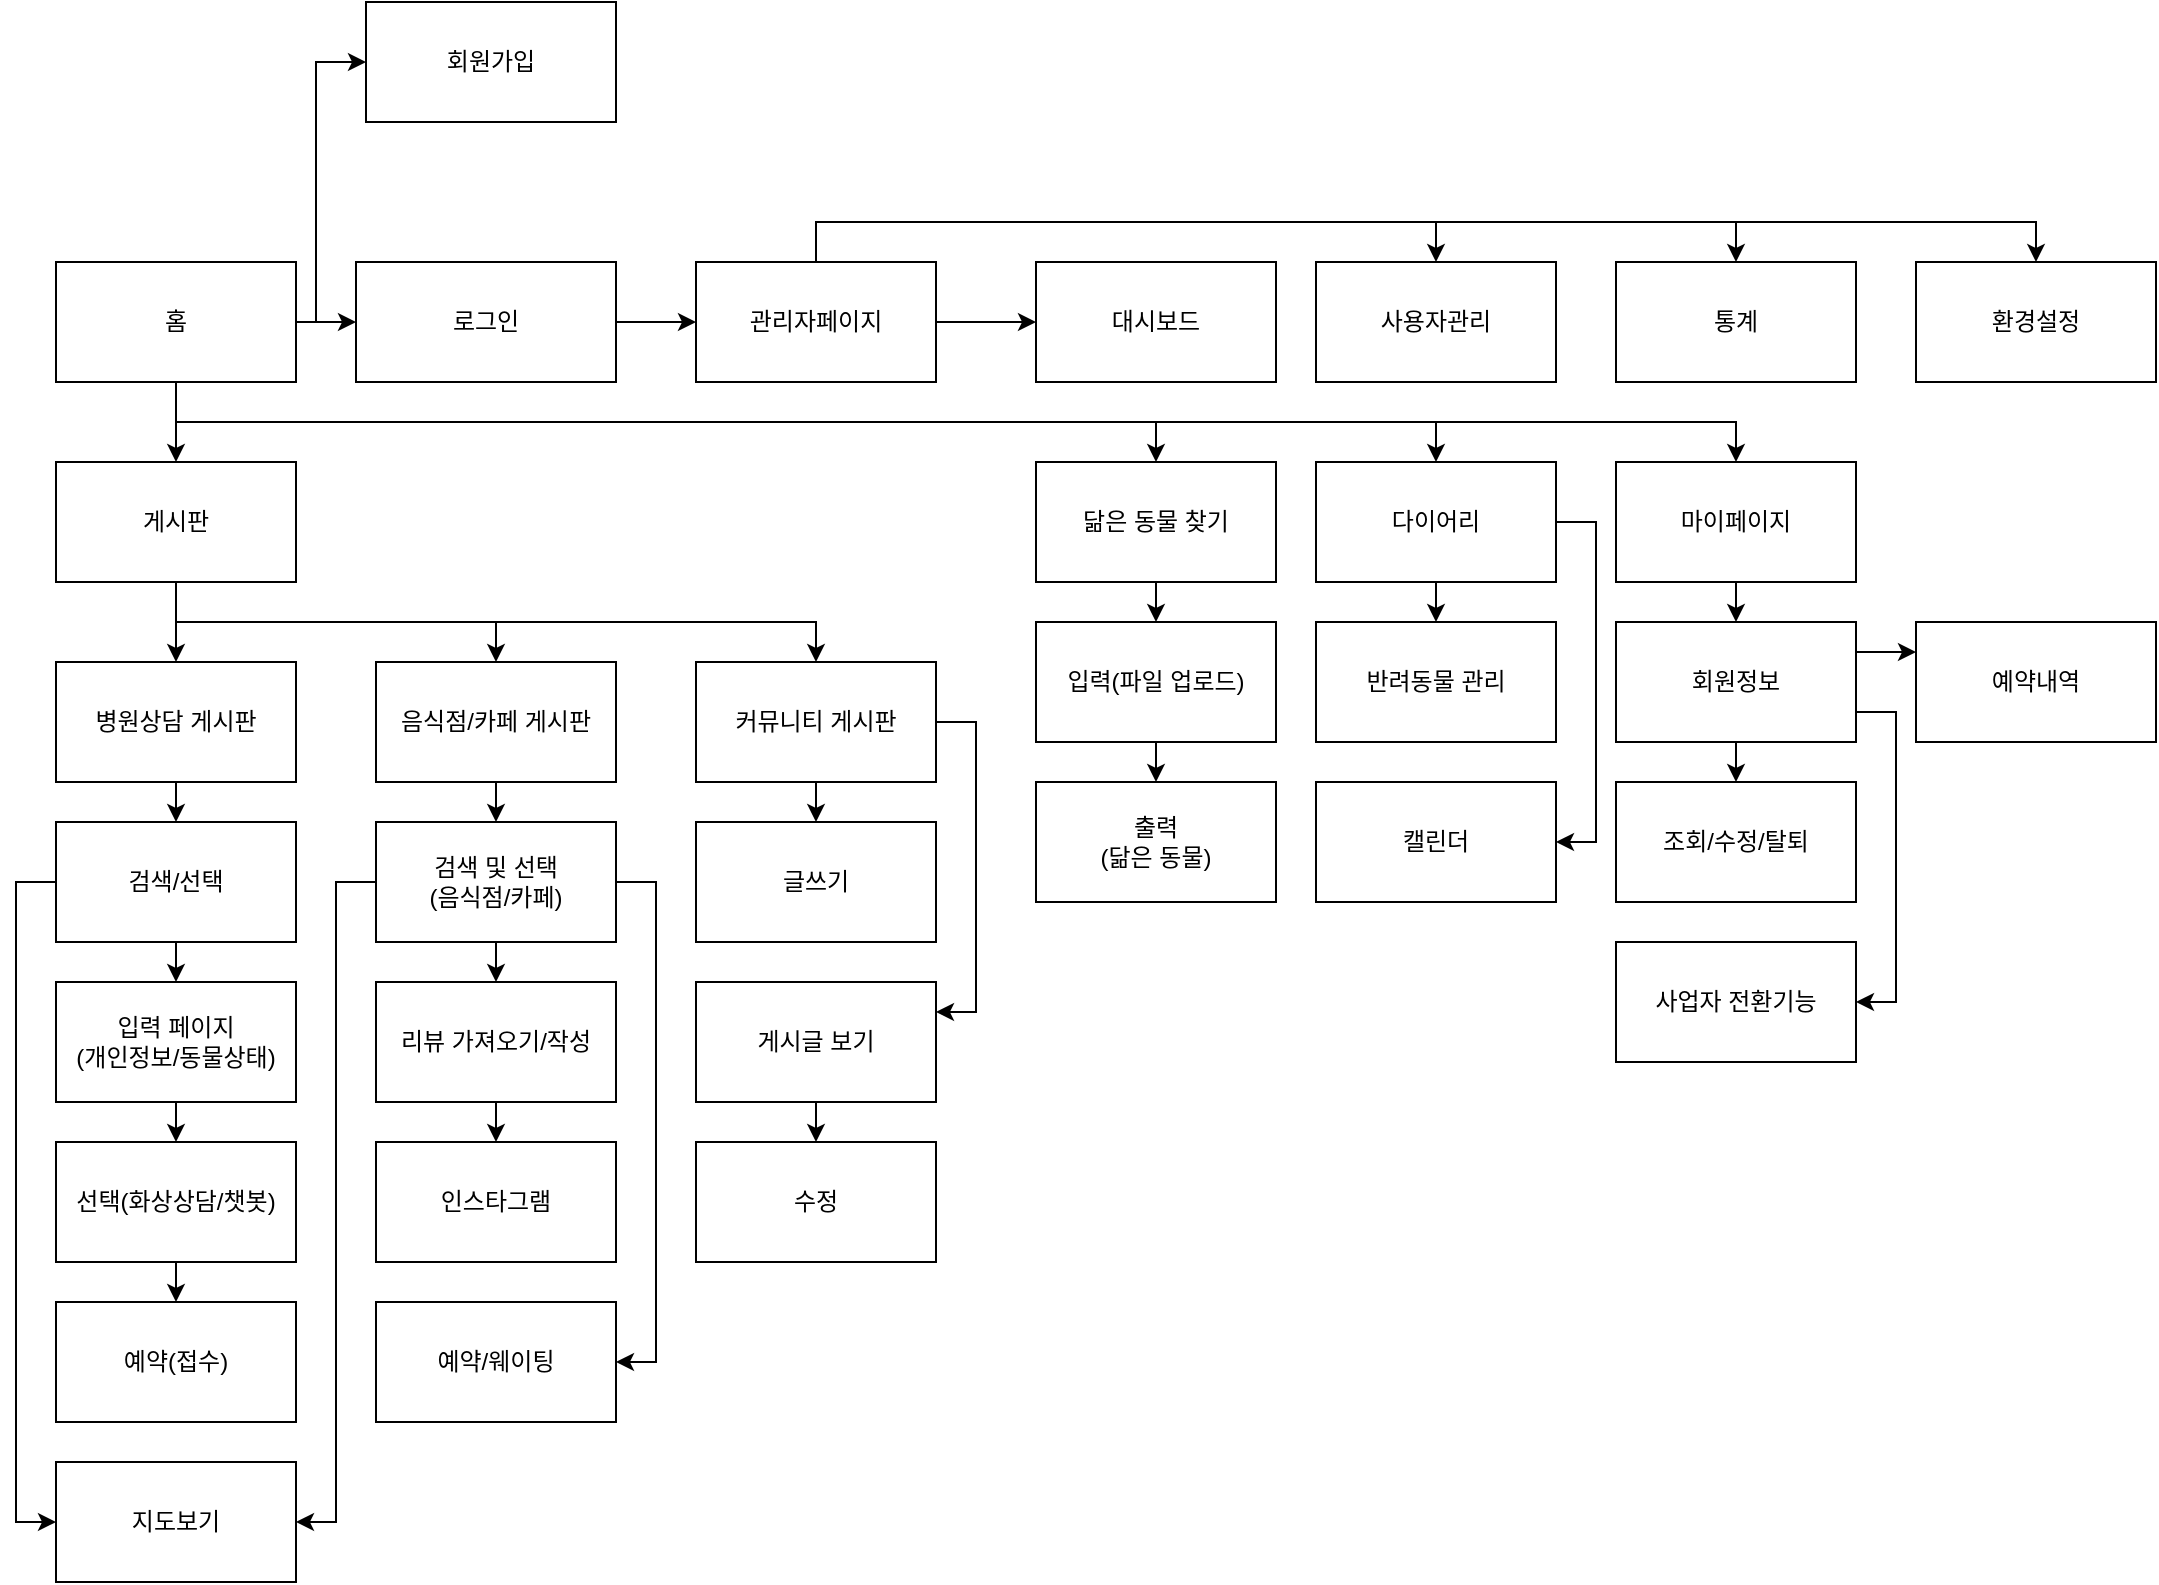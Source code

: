 <mxfile version="14.6.0" type="github" pages="4">
  <diagram id="kgpKYQtTHZ0yAKxKKP6v" name="Page-1">
    <mxGraphModel dx="430" dy="535" grid="1" gridSize="10" guides="1" tooltips="1" connect="1" arrows="1" fold="1" page="1" pageScale="1" pageWidth="2339" pageHeight="3300" math="0" shadow="0">
      <root>
        <mxCell id="0" />
        <mxCell id="1" parent="0" />
        <mxCell id="GSLBzmSpwLws9h_8FePQ-19" style="edgeStyle=orthogonalEdgeStyle;rounded=0;orthogonalLoop=1;jettySize=auto;html=1;exitX=0.5;exitY=1;exitDx=0;exitDy=0;" parent="1" source="raWUjm0LwEFKpukJs3A3-2" target="WUAXPZHOC5QMEnY2nZMM-19" edge="1">
          <mxGeometry relative="1" as="geometry" />
        </mxCell>
        <mxCell id="GSLBzmSpwLws9h_8FePQ-20" style="edgeStyle=orthogonalEdgeStyle;rounded=0;orthogonalLoop=1;jettySize=auto;html=1;exitX=0.5;exitY=1;exitDx=0;exitDy=0;" parent="1" source="raWUjm0LwEFKpukJs3A3-2" target="WUAXPZHOC5QMEnY2nZMM-22" edge="1">
          <mxGeometry relative="1" as="geometry" />
        </mxCell>
        <mxCell id="GSLBzmSpwLws9h_8FePQ-21" style="edgeStyle=orthogonalEdgeStyle;rounded=0;orthogonalLoop=1;jettySize=auto;html=1;exitX=1;exitY=0.5;exitDx=0;exitDy=0;" parent="1" source="raWUjm0LwEFKpukJs3A3-2" target="WUAXPZHOC5QMEnY2nZMM-6" edge="1">
          <mxGeometry relative="1" as="geometry" />
        </mxCell>
        <mxCell id="GSLBzmSpwLws9h_8FePQ-22" style="edgeStyle=orthogonalEdgeStyle;rounded=0;orthogonalLoop=1;jettySize=auto;html=1;exitX=1;exitY=0.5;exitDx=0;exitDy=0;entryX=0;entryY=0.5;entryDx=0;entryDy=0;" parent="1" source="raWUjm0LwEFKpukJs3A3-2" target="WUAXPZHOC5QMEnY2nZMM-5" edge="1">
          <mxGeometry relative="1" as="geometry">
            <Array as="points">
              <mxPoint x="1250" y="590" />
              <mxPoint x="1250" y="460" />
            </Array>
          </mxGeometry>
        </mxCell>
        <mxCell id="GSLBzmSpwLws9h_8FePQ-68" style="edgeStyle=orthogonalEdgeStyle;rounded=0;orthogonalLoop=1;jettySize=auto;html=1;exitX=0.5;exitY=1;exitDx=0;exitDy=0;entryX=0.5;entryY=0;entryDx=0;entryDy=0;" parent="1" source="raWUjm0LwEFKpukJs3A3-2" target="raWUjm0LwEFKpukJs3A3-7" edge="1">
          <mxGeometry relative="1" as="geometry" />
        </mxCell>
        <mxCell id="GSLBzmSpwLws9h_8FePQ-69" style="edgeStyle=orthogonalEdgeStyle;rounded=0;orthogonalLoop=1;jettySize=auto;html=1;exitX=0.5;exitY=1;exitDx=0;exitDy=0;" parent="1" source="raWUjm0LwEFKpukJs3A3-2" target="WUAXPZHOC5QMEnY2nZMM-34" edge="1">
          <mxGeometry relative="1" as="geometry" />
        </mxCell>
        <mxCell id="raWUjm0LwEFKpukJs3A3-2" value="홈" style="rounded=0;whiteSpace=wrap;html=1;" parent="1" vertex="1">
          <mxGeometry x="1120" y="560" width="120" height="60" as="geometry" />
        </mxCell>
        <mxCell id="WUAXPZHOC5QMEnY2nZMM-42" style="edgeStyle=orthogonalEdgeStyle;rounded=0;orthogonalLoop=1;jettySize=auto;html=1;exitX=0.5;exitY=1;exitDx=0;exitDy=0;" parent="1" source="raWUjm0LwEFKpukJs3A3-7" target="WUAXPZHOC5QMEnY2nZMM-25" edge="1">
          <mxGeometry relative="1" as="geometry" />
        </mxCell>
        <mxCell id="WUAXPZHOC5QMEnY2nZMM-46" style="edgeStyle=orthogonalEdgeStyle;rounded=0;orthogonalLoop=1;jettySize=auto;html=1;exitX=0.5;exitY=1;exitDx=0;exitDy=0;" parent="1" source="raWUjm0LwEFKpukJs3A3-7" target="WUAXPZHOC5QMEnY2nZMM-30" edge="1">
          <mxGeometry relative="1" as="geometry" />
        </mxCell>
        <mxCell id="GSLBzmSpwLws9h_8FePQ-39" style="edgeStyle=orthogonalEdgeStyle;rounded=0;orthogonalLoop=1;jettySize=auto;html=1;exitX=0.5;exitY=1;exitDx=0;exitDy=0;" parent="1" source="raWUjm0LwEFKpukJs3A3-7" target="WUAXPZHOC5QMEnY2nZMM-39" edge="1">
          <mxGeometry relative="1" as="geometry" />
        </mxCell>
        <mxCell id="raWUjm0LwEFKpukJs3A3-7" value="게시판" style="rounded=0;whiteSpace=wrap;html=1;" parent="1" vertex="1">
          <mxGeometry x="1120" y="660" width="120" height="60" as="geometry" />
        </mxCell>
        <mxCell id="WUAXPZHOC5QMEnY2nZMM-5" value="회원가입" style="rounded=0;whiteSpace=wrap;html=1;" parent="1" vertex="1">
          <mxGeometry x="1275" y="430" width="125" height="60" as="geometry" />
        </mxCell>
        <mxCell id="GSLBzmSpwLws9h_8FePQ-61" style="edgeStyle=orthogonalEdgeStyle;rounded=0;orthogonalLoop=1;jettySize=auto;html=1;exitX=1;exitY=0.5;exitDx=0;exitDy=0;entryX=0;entryY=0.5;entryDx=0;entryDy=0;" parent="1" source="WUAXPZHOC5QMEnY2nZMM-6" target="GSLBzmSpwLws9h_8FePQ-42" edge="1">
          <mxGeometry relative="1" as="geometry" />
        </mxCell>
        <mxCell id="WUAXPZHOC5QMEnY2nZMM-6" value="로그인" style="rounded=0;whiteSpace=wrap;html=1;" parent="1" vertex="1">
          <mxGeometry x="1270" y="560" width="130" height="60" as="geometry" />
        </mxCell>
        <mxCell id="WUAXPZHOC5QMEnY2nZMM-9" style="edgeStyle=orthogonalEdgeStyle;rounded=0;orthogonalLoop=1;jettySize=auto;html=1;exitX=0.5;exitY=1;exitDx=0;exitDy=0;" parent="1" source="WUAXPZHOC5QMEnY2nZMM-6" target="WUAXPZHOC5QMEnY2nZMM-6" edge="1">
          <mxGeometry relative="1" as="geometry" />
        </mxCell>
        <mxCell id="GSLBzmSpwLws9h_8FePQ-32" style="edgeStyle=orthogonalEdgeStyle;rounded=0;orthogonalLoop=1;jettySize=auto;html=1;exitX=0.5;exitY=1;exitDx=0;exitDy=0;entryX=0.5;entryY=0;entryDx=0;entryDy=0;" parent="1" source="WUAXPZHOC5QMEnY2nZMM-19" target="GSLBzmSpwLws9h_8FePQ-25" edge="1">
          <mxGeometry relative="1" as="geometry" />
        </mxCell>
        <mxCell id="GSLBzmSpwLws9h_8FePQ-56" style="edgeStyle=orthogonalEdgeStyle;rounded=0;orthogonalLoop=1;jettySize=auto;html=1;exitX=1;exitY=0.5;exitDx=0;exitDy=0;entryX=1;entryY=0.5;entryDx=0;entryDy=0;" parent="1" source="WUAXPZHOC5QMEnY2nZMM-19" target="GSLBzmSpwLws9h_8FePQ-53" edge="1">
          <mxGeometry relative="1" as="geometry" />
        </mxCell>
        <mxCell id="WUAXPZHOC5QMEnY2nZMM-19" value="다이어리" style="rounded=0;whiteSpace=wrap;html=1;" parent="1" vertex="1">
          <mxGeometry x="1750" y="660" width="120" height="60" as="geometry" />
        </mxCell>
        <mxCell id="GSLBzmSpwLws9h_8FePQ-35" style="edgeStyle=orthogonalEdgeStyle;rounded=0;orthogonalLoop=1;jettySize=auto;html=1;exitX=0.5;exitY=1;exitDx=0;exitDy=0;entryX=0.5;entryY=0;entryDx=0;entryDy=0;" parent="1" source="WUAXPZHOC5QMEnY2nZMM-22" target="GSLBzmSpwLws9h_8FePQ-26" edge="1">
          <mxGeometry relative="1" as="geometry" />
        </mxCell>
        <mxCell id="WUAXPZHOC5QMEnY2nZMM-22" value="마이페이지" style="rounded=0;whiteSpace=wrap;html=1;" parent="1" vertex="1">
          <mxGeometry x="1900" y="660" width="120" height="60" as="geometry" />
        </mxCell>
        <mxCell id="WUAXPZHOC5QMEnY2nZMM-45" style="edgeStyle=orthogonalEdgeStyle;rounded=0;orthogonalLoop=1;jettySize=auto;html=1;exitX=0.5;exitY=1;exitDx=0;exitDy=0;entryX=0.5;entryY=0;entryDx=0;entryDy=0;" parent="1" source="WUAXPZHOC5QMEnY2nZMM-23" target="WUAXPZHOC5QMEnY2nZMM-26" edge="1">
          <mxGeometry relative="1" as="geometry" />
        </mxCell>
        <mxCell id="WUAXPZHOC5QMEnY2nZMM-23" value="선택(화상상담/챗봇)" style="rounded=0;whiteSpace=wrap;html=1;" parent="1" vertex="1">
          <mxGeometry x="1120" y="1000" width="120" height="60" as="geometry" />
        </mxCell>
        <mxCell id="WUAXPZHOC5QMEnY2nZMM-44" style="edgeStyle=orthogonalEdgeStyle;rounded=0;orthogonalLoop=1;jettySize=auto;html=1;exitX=0.5;exitY=1;exitDx=0;exitDy=0;entryX=0.5;entryY=0;entryDx=0;entryDy=0;" parent="1" source="WUAXPZHOC5QMEnY2nZMM-24" target="WUAXPZHOC5QMEnY2nZMM-23" edge="1">
          <mxGeometry relative="1" as="geometry" />
        </mxCell>
        <mxCell id="WUAXPZHOC5QMEnY2nZMM-24" value="입력 페이지&lt;br&gt;(개인정보/동물상태)" style="rounded=0;whiteSpace=wrap;html=1;" parent="1" vertex="1">
          <mxGeometry x="1120" y="920" width="120" height="60" as="geometry" />
        </mxCell>
        <mxCell id="GSLBzmSpwLws9h_8FePQ-60" style="edgeStyle=orthogonalEdgeStyle;rounded=0;orthogonalLoop=1;jettySize=auto;html=1;exitX=0.5;exitY=1;exitDx=0;exitDy=0;entryX=0.5;entryY=0;entryDx=0;entryDy=0;" parent="1" source="WUAXPZHOC5QMEnY2nZMM-25" target="GSLBzmSpwLws9h_8FePQ-58" edge="1">
          <mxGeometry relative="1" as="geometry" />
        </mxCell>
        <mxCell id="WUAXPZHOC5QMEnY2nZMM-25" value="병원상담 게시판" style="rounded=0;whiteSpace=wrap;html=1;" parent="1" vertex="1">
          <mxGeometry x="1120" y="760" width="120" height="60" as="geometry" />
        </mxCell>
        <mxCell id="WUAXPZHOC5QMEnY2nZMM-26" value="예약(접수)" style="rounded=0;whiteSpace=wrap;html=1;" parent="1" vertex="1">
          <mxGeometry x="1120" y="1080" width="120" height="60" as="geometry" />
        </mxCell>
        <mxCell id="WUAXPZHOC5QMEnY2nZMM-27" value="인스타그램" style="rounded=0;whiteSpace=wrap;html=1;" parent="1" vertex="1">
          <mxGeometry x="1280" y="1000" width="120" height="60" as="geometry" />
        </mxCell>
        <mxCell id="GSLBzmSpwLws9h_8FePQ-3" style="edgeStyle=orthogonalEdgeStyle;rounded=0;orthogonalLoop=1;jettySize=auto;html=1;exitX=0.5;exitY=1;exitDx=0;exitDy=0;entryX=0.5;entryY=0;entryDx=0;entryDy=0;" parent="1" source="WUAXPZHOC5QMEnY2nZMM-28" target="WUAXPZHOC5QMEnY2nZMM-27" edge="1">
          <mxGeometry relative="1" as="geometry">
            <mxPoint x="1260" y="990" as="targetPoint" />
          </mxGeometry>
        </mxCell>
        <mxCell id="WUAXPZHOC5QMEnY2nZMM-28" value="리뷰 가져오기/작성" style="rounded=0;whiteSpace=wrap;html=1;" parent="1" vertex="1">
          <mxGeometry x="1280" y="920" width="120" height="60" as="geometry" />
        </mxCell>
        <mxCell id="GSLBzmSpwLws9h_8FePQ-2" style="edgeStyle=orthogonalEdgeStyle;rounded=0;orthogonalLoop=1;jettySize=auto;html=1;exitX=0.5;exitY=1;exitDx=0;exitDy=0;entryX=0.5;entryY=0;entryDx=0;entryDy=0;" parent="1" source="WUAXPZHOC5QMEnY2nZMM-29" target="WUAXPZHOC5QMEnY2nZMM-28" edge="1">
          <mxGeometry relative="1" as="geometry" />
        </mxCell>
        <mxCell id="GSLBzmSpwLws9h_8FePQ-10" style="edgeStyle=orthogonalEdgeStyle;rounded=0;orthogonalLoop=1;jettySize=auto;html=1;exitX=1;exitY=0.5;exitDx=0;exitDy=0;entryX=1;entryY=0.5;entryDx=0;entryDy=0;" parent="1" source="WUAXPZHOC5QMEnY2nZMM-29" target="WUAXPZHOC5QMEnY2nZMM-35" edge="1">
          <mxGeometry relative="1" as="geometry" />
        </mxCell>
        <mxCell id="GSLBzmSpwLws9h_8FePQ-65" style="edgeStyle=orthogonalEdgeStyle;rounded=0;orthogonalLoop=1;jettySize=auto;html=1;exitX=0;exitY=0.5;exitDx=0;exitDy=0;entryX=1;entryY=0.5;entryDx=0;entryDy=0;" parent="1" source="WUAXPZHOC5QMEnY2nZMM-29" target="GSLBzmSpwLws9h_8FePQ-62" edge="1">
          <mxGeometry relative="1" as="geometry" />
        </mxCell>
        <mxCell id="WUAXPZHOC5QMEnY2nZMM-29" value="검색 및 선택&lt;br&gt;(음식점/카페)" style="rounded=0;whiteSpace=wrap;html=1;" parent="1" vertex="1">
          <mxGeometry x="1280" y="840" width="120" height="60" as="geometry" />
        </mxCell>
        <mxCell id="GSLBzmSpwLws9h_8FePQ-1" style="edgeStyle=orthogonalEdgeStyle;rounded=0;orthogonalLoop=1;jettySize=auto;html=1;exitX=0.5;exitY=1;exitDx=0;exitDy=0;entryX=0.5;entryY=0;entryDx=0;entryDy=0;" parent="1" source="WUAXPZHOC5QMEnY2nZMM-30" target="WUAXPZHOC5QMEnY2nZMM-29" edge="1">
          <mxGeometry relative="1" as="geometry" />
        </mxCell>
        <mxCell id="WUAXPZHOC5QMEnY2nZMM-30" value="음식점/카페 게시판" style="rounded=0;whiteSpace=wrap;html=1;" parent="1" vertex="1">
          <mxGeometry x="1280" y="760" width="120" height="60" as="geometry" />
        </mxCell>
        <mxCell id="WUAXPZHOC5QMEnY2nZMM-32" value="출력&lt;br&gt;(닮은 동물)" style="rounded=0;whiteSpace=wrap;html=1;" parent="1" vertex="1">
          <mxGeometry x="1610" y="820" width="120" height="60" as="geometry" />
        </mxCell>
        <mxCell id="GSLBzmSpwLws9h_8FePQ-6" style="edgeStyle=orthogonalEdgeStyle;rounded=0;orthogonalLoop=1;jettySize=auto;html=1;exitX=0.5;exitY=1;exitDx=0;exitDy=0;entryX=0.5;entryY=0;entryDx=0;entryDy=0;" parent="1" source="WUAXPZHOC5QMEnY2nZMM-33" target="WUAXPZHOC5QMEnY2nZMM-32" edge="1">
          <mxGeometry relative="1" as="geometry" />
        </mxCell>
        <mxCell id="WUAXPZHOC5QMEnY2nZMM-33" value="입력(파일 업로드)" style="rounded=0;whiteSpace=wrap;html=1;" parent="1" vertex="1">
          <mxGeometry x="1610" y="740" width="120" height="60" as="geometry" />
        </mxCell>
        <mxCell id="GSLBzmSpwLws9h_8FePQ-5" style="edgeStyle=orthogonalEdgeStyle;rounded=0;orthogonalLoop=1;jettySize=auto;html=1;exitX=0.5;exitY=1;exitDx=0;exitDy=0;entryX=0.5;entryY=0;entryDx=0;entryDy=0;" parent="1" source="WUAXPZHOC5QMEnY2nZMM-34" target="WUAXPZHOC5QMEnY2nZMM-33" edge="1">
          <mxGeometry relative="1" as="geometry" />
        </mxCell>
        <mxCell id="WUAXPZHOC5QMEnY2nZMM-34" value="닮은 동물 찾기" style="rounded=0;whiteSpace=wrap;html=1;" parent="1" vertex="1">
          <mxGeometry x="1610" y="660" width="120" height="60" as="geometry" />
        </mxCell>
        <mxCell id="WUAXPZHOC5QMEnY2nZMM-35" value="예약/웨이팅" style="rounded=0;whiteSpace=wrap;html=1;" parent="1" vertex="1">
          <mxGeometry x="1280" y="1080" width="120" height="60" as="geometry" />
        </mxCell>
        <mxCell id="GSLBzmSpwLws9h_8FePQ-13" style="edgeStyle=orthogonalEdgeStyle;rounded=0;orthogonalLoop=1;jettySize=auto;html=1;exitX=0.5;exitY=1;exitDx=0;exitDy=0;entryX=0.5;entryY=0;entryDx=0;entryDy=0;" parent="1" source="WUAXPZHOC5QMEnY2nZMM-39" target="GSLBzmSpwLws9h_8FePQ-7" edge="1">
          <mxGeometry relative="1" as="geometry" />
        </mxCell>
        <mxCell id="GSLBzmSpwLws9h_8FePQ-18" style="edgeStyle=orthogonalEdgeStyle;rounded=0;orthogonalLoop=1;jettySize=auto;html=1;exitX=1;exitY=0.5;exitDx=0;exitDy=0;entryX=1;entryY=0.25;entryDx=0;entryDy=0;" parent="1" source="WUAXPZHOC5QMEnY2nZMM-39" target="GSLBzmSpwLws9h_8FePQ-8" edge="1">
          <mxGeometry relative="1" as="geometry" />
        </mxCell>
        <mxCell id="WUAXPZHOC5QMEnY2nZMM-39" value="커뮤니티 게시판" style="rounded=0;whiteSpace=wrap;html=1;" parent="1" vertex="1">
          <mxGeometry x="1440" y="760" width="120" height="60" as="geometry" />
        </mxCell>
        <mxCell id="GSLBzmSpwLws9h_8FePQ-7" value="글쓰기" style="rounded=0;whiteSpace=wrap;html=1;" parent="1" vertex="1">
          <mxGeometry x="1440" y="840" width="120" height="60" as="geometry" />
        </mxCell>
        <mxCell id="GSLBzmSpwLws9h_8FePQ-15" style="edgeStyle=orthogonalEdgeStyle;rounded=0;orthogonalLoop=1;jettySize=auto;html=1;exitX=0.5;exitY=1;exitDx=0;exitDy=0;entryX=0.5;entryY=0;entryDx=0;entryDy=0;" parent="1" source="GSLBzmSpwLws9h_8FePQ-8" target="GSLBzmSpwLws9h_8FePQ-9" edge="1">
          <mxGeometry relative="1" as="geometry" />
        </mxCell>
        <mxCell id="GSLBzmSpwLws9h_8FePQ-8" value="게시글 보기" style="whiteSpace=wrap;html=1;" parent="1" vertex="1">
          <mxGeometry x="1440" y="920" width="120" height="60" as="geometry" />
        </mxCell>
        <mxCell id="GSLBzmSpwLws9h_8FePQ-9" value="수정" style="whiteSpace=wrap;html=1;" parent="1" vertex="1">
          <mxGeometry x="1440" y="1000" width="120" height="60" as="geometry" />
        </mxCell>
        <mxCell id="GSLBzmSpwLws9h_8FePQ-25" value="반려동물 관리" style="whiteSpace=wrap;html=1;" parent="1" vertex="1">
          <mxGeometry x="1750" y="740" width="120" height="60" as="geometry" />
        </mxCell>
        <mxCell id="GSLBzmSpwLws9h_8FePQ-36" style="edgeStyle=orthogonalEdgeStyle;rounded=0;orthogonalLoop=1;jettySize=auto;html=1;exitX=0.5;exitY=1;exitDx=0;exitDy=0;entryX=0.5;entryY=0;entryDx=0;entryDy=0;" parent="1" source="GSLBzmSpwLws9h_8FePQ-26" target="GSLBzmSpwLws9h_8FePQ-28" edge="1">
          <mxGeometry relative="1" as="geometry" />
        </mxCell>
        <mxCell id="6VU3m5BNLk8EYbTmStCK-4" style="edgeStyle=orthogonalEdgeStyle;rounded=0;orthogonalLoop=1;jettySize=auto;html=1;exitX=1;exitY=0.25;exitDx=0;exitDy=0;entryX=0;entryY=0.25;entryDx=0;entryDy=0;" edge="1" parent="1" source="GSLBzmSpwLws9h_8FePQ-26" target="6VU3m5BNLk8EYbTmStCK-1">
          <mxGeometry relative="1" as="geometry" />
        </mxCell>
        <mxCell id="6VU3m5BNLk8EYbTmStCK-7" style="edgeStyle=orthogonalEdgeStyle;rounded=0;orthogonalLoop=1;jettySize=auto;html=1;exitX=1;exitY=0.75;exitDx=0;exitDy=0;entryX=1;entryY=0.5;entryDx=0;entryDy=0;" edge="1" parent="1" source="GSLBzmSpwLws9h_8FePQ-26" target="6VU3m5BNLk8EYbTmStCK-5">
          <mxGeometry relative="1" as="geometry" />
        </mxCell>
        <mxCell id="GSLBzmSpwLws9h_8FePQ-26" value="회원정보" style="whiteSpace=wrap;html=1;" parent="1" vertex="1">
          <mxGeometry x="1900" y="740" width="120" height="60" as="geometry" />
        </mxCell>
        <mxCell id="GSLBzmSpwLws9h_8FePQ-28" value="조회/수정/탈퇴" style="whiteSpace=wrap;html=1;" parent="1" vertex="1">
          <mxGeometry x="1900" y="820" width="120" height="60" as="geometry" />
        </mxCell>
        <mxCell id="GSLBzmSpwLws9h_8FePQ-49" style="edgeStyle=orthogonalEdgeStyle;rounded=0;orthogonalLoop=1;jettySize=auto;html=1;exitX=1;exitY=0.5;exitDx=0;exitDy=0;entryX=0;entryY=0.5;entryDx=0;entryDy=0;" parent="1" source="GSLBzmSpwLws9h_8FePQ-42" target="GSLBzmSpwLws9h_8FePQ-45" edge="1">
          <mxGeometry relative="1" as="geometry" />
        </mxCell>
        <mxCell id="GSLBzmSpwLws9h_8FePQ-50" style="edgeStyle=orthogonalEdgeStyle;rounded=0;orthogonalLoop=1;jettySize=auto;html=1;exitX=0.5;exitY=0;exitDx=0;exitDy=0;entryX=0.5;entryY=0;entryDx=0;entryDy=0;" parent="1" source="GSLBzmSpwLws9h_8FePQ-42" target="GSLBzmSpwLws9h_8FePQ-46" edge="1">
          <mxGeometry relative="1" as="geometry" />
        </mxCell>
        <mxCell id="GSLBzmSpwLws9h_8FePQ-51" style="edgeStyle=orthogonalEdgeStyle;rounded=0;orthogonalLoop=1;jettySize=auto;html=1;exitX=0.5;exitY=0;exitDx=0;exitDy=0;entryX=0.5;entryY=0;entryDx=0;entryDy=0;" parent="1" source="GSLBzmSpwLws9h_8FePQ-42" target="GSLBzmSpwLws9h_8FePQ-47" edge="1">
          <mxGeometry relative="1" as="geometry" />
        </mxCell>
        <mxCell id="GSLBzmSpwLws9h_8FePQ-52" style="edgeStyle=orthogonalEdgeStyle;rounded=0;orthogonalLoop=1;jettySize=auto;html=1;exitX=0.5;exitY=0;exitDx=0;exitDy=0;entryX=0.5;entryY=0;entryDx=0;entryDy=0;" parent="1" source="GSLBzmSpwLws9h_8FePQ-42" target="GSLBzmSpwLws9h_8FePQ-48" edge="1">
          <mxGeometry relative="1" as="geometry" />
        </mxCell>
        <mxCell id="GSLBzmSpwLws9h_8FePQ-42" value="관리자페이지" style="whiteSpace=wrap;html=1;" parent="1" vertex="1">
          <mxGeometry x="1440" y="560" width="120" height="60" as="geometry" />
        </mxCell>
        <mxCell id="GSLBzmSpwLws9h_8FePQ-45" value="대시보드" style="whiteSpace=wrap;html=1;" parent="1" vertex="1">
          <mxGeometry x="1610" y="560" width="120" height="60" as="geometry" />
        </mxCell>
        <mxCell id="GSLBzmSpwLws9h_8FePQ-46" value="사용자관리" style="whiteSpace=wrap;html=1;" parent="1" vertex="1">
          <mxGeometry x="1750" y="560" width="120" height="60" as="geometry" />
        </mxCell>
        <mxCell id="GSLBzmSpwLws9h_8FePQ-47" value="통계" style="whiteSpace=wrap;html=1;" parent="1" vertex="1">
          <mxGeometry x="1900" y="560" width="120" height="60" as="geometry" />
        </mxCell>
        <mxCell id="GSLBzmSpwLws9h_8FePQ-48" value="환경설정" style="whiteSpace=wrap;html=1;" parent="1" vertex="1">
          <mxGeometry x="2050" y="560" width="120" height="60" as="geometry" />
        </mxCell>
        <mxCell id="GSLBzmSpwLws9h_8FePQ-53" value="캘린더" style="whiteSpace=wrap;html=1;" parent="1" vertex="1">
          <mxGeometry x="1750" y="820" width="120" height="60" as="geometry" />
        </mxCell>
        <mxCell id="GSLBzmSpwLws9h_8FePQ-59" style="edgeStyle=orthogonalEdgeStyle;rounded=0;orthogonalLoop=1;jettySize=auto;html=1;exitX=0.5;exitY=1;exitDx=0;exitDy=0;entryX=0.5;entryY=0;entryDx=0;entryDy=0;" parent="1" source="GSLBzmSpwLws9h_8FePQ-58" target="WUAXPZHOC5QMEnY2nZMM-24" edge="1">
          <mxGeometry relative="1" as="geometry" />
        </mxCell>
        <mxCell id="GSLBzmSpwLws9h_8FePQ-66" style="edgeStyle=orthogonalEdgeStyle;rounded=0;orthogonalLoop=1;jettySize=auto;html=1;exitX=0;exitY=0.5;exitDx=0;exitDy=0;entryX=0;entryY=0.5;entryDx=0;entryDy=0;" parent="1" source="GSLBzmSpwLws9h_8FePQ-58" target="GSLBzmSpwLws9h_8FePQ-62" edge="1">
          <mxGeometry relative="1" as="geometry" />
        </mxCell>
        <mxCell id="GSLBzmSpwLws9h_8FePQ-58" value="검색/선택" style="whiteSpace=wrap;html=1;" parent="1" vertex="1">
          <mxGeometry x="1120" y="840" width="120" height="60" as="geometry" />
        </mxCell>
        <mxCell id="GSLBzmSpwLws9h_8FePQ-62" value="지도보기" style="whiteSpace=wrap;html=1;" parent="1" vertex="1">
          <mxGeometry x="1120" y="1160" width="120" height="60" as="geometry" />
        </mxCell>
        <mxCell id="6VU3m5BNLk8EYbTmStCK-1" value="예약내역" style="whiteSpace=wrap;html=1;" vertex="1" parent="1">
          <mxGeometry x="2050" y="740" width="120" height="60" as="geometry" />
        </mxCell>
        <mxCell id="6VU3m5BNLk8EYbTmStCK-5" value="사업자 전환기능" style="whiteSpace=wrap;html=1;" vertex="1" parent="1">
          <mxGeometry x="1900" y="900" width="120" height="60" as="geometry" />
        </mxCell>
      </root>
    </mxGraphModel>
  </diagram>
  <diagram id="6yoQo2bE6TiGa_mnWJY3" name="Page-2">
    <mxGraphModel dx="1483" dy="701" grid="1" gridSize="10" guides="1" tooltips="1" connect="1" arrows="1" fold="1" page="1" pageScale="1" pageWidth="827" pageHeight="1169" math="0" shadow="0">
      <root>
        <mxCell id="7L7yaQTqH9W5R-ABc_-u-0" />
        <mxCell id="7L7yaQTqH9W5R-ABc_-u-1" parent="7L7yaQTqH9W5R-ABc_-u-0" />
        <mxCell id="lunS2s9BNTeXXf5dbWQb-1" style="edgeStyle=orthogonalEdgeStyle;rounded=0;orthogonalLoop=1;jettySize=auto;html=1;exitX=0.5;exitY=1;exitDx=0;exitDy=0;entryX=0.5;entryY=0;entryDx=0;entryDy=0;" edge="1" parent="7L7yaQTqH9W5R-ABc_-u-1" source="BEiP08h1KJlj8OSXNZNr-2" target="BEiP08h1KJlj8OSXNZNr-5">
          <mxGeometry relative="1" as="geometry" />
        </mxCell>
        <mxCell id="BEiP08h1KJlj8OSXNZNr-2" value="" style="ellipse;whiteSpace=wrap;html=1;aspect=fixed;fillColor=#000000;" parent="7L7yaQTqH9W5R-ABc_-u-1" vertex="1">
          <mxGeometry x="390" y="60" width="80" height="80" as="geometry" />
        </mxCell>
        <mxCell id="lunS2s9BNTeXXf5dbWQb-9" style="edgeStyle=orthogonalEdgeStyle;rounded=0;orthogonalLoop=1;jettySize=auto;html=1;exitX=0.5;exitY=1;exitDx=0;exitDy=0;entryX=0.5;entryY=0;entryDx=0;entryDy=0;" edge="1" parent="7L7yaQTqH9W5R-ABc_-u-1" source="BEiP08h1KJlj8OSXNZNr-5" target="lunS2s9BNTeXXf5dbWQb-3">
          <mxGeometry relative="1" as="geometry" />
        </mxCell>
        <mxCell id="BEiP08h1KJlj8OSXNZNr-5" value="입력" style="rounded=1;whiteSpace=wrap;html=1;align=center;fillColor=#FFFFFF;" parent="7L7yaQTqH9W5R-ABc_-u-1" vertex="1">
          <mxGeometry x="370" y="200" width="120" height="60" as="geometry" />
        </mxCell>
        <mxCell id="lunS2s9BNTeXXf5dbWQb-2" value="&lt;b&gt;&lt;font style=&quot;font-size: 17px&quot;&gt;글쓰기/수정&lt;/font&gt;&lt;/b&gt;" style="text;html=1;strokeColor=none;fillColor=none;align=center;verticalAlign=middle;whiteSpace=wrap;rounded=0;" vertex="1" parent="7L7yaQTqH9W5R-ABc_-u-1">
          <mxGeometry x="375" y="30" width="110" height="20" as="geometry" />
        </mxCell>
        <mxCell id="lunS2s9BNTeXXf5dbWQb-5" style="edgeStyle=orthogonalEdgeStyle;rounded=0;orthogonalLoop=1;jettySize=auto;html=1;exitX=1;exitY=0.5;exitDx=0;exitDy=0;entryX=1;entryY=0.5;entryDx=0;entryDy=0;" edge="1" parent="7L7yaQTqH9W5R-ABc_-u-1" source="lunS2s9BNTeXXf5dbWQb-3" target="BEiP08h1KJlj8OSXNZNr-5">
          <mxGeometry relative="1" as="geometry">
            <Array as="points">
              <mxPoint x="540" y="330" />
              <mxPoint x="540" y="230" />
            </Array>
          </mxGeometry>
        </mxCell>
        <mxCell id="lunS2s9BNTeXXf5dbWQb-8" style="edgeStyle=orthogonalEdgeStyle;rounded=0;orthogonalLoop=1;jettySize=auto;html=1;exitX=0.5;exitY=1;exitDx=0;exitDy=0;entryX=0.5;entryY=0;entryDx=0;entryDy=0;" edge="1" parent="7L7yaQTqH9W5R-ABc_-u-1" source="lunS2s9BNTeXXf5dbWQb-3" target="lunS2s9BNTeXXf5dbWQb-7">
          <mxGeometry relative="1" as="geometry" />
        </mxCell>
        <mxCell id="lunS2s9BNTeXXf5dbWQb-3" value="유효성 검사" style="rhombus;whiteSpace=wrap;html=1;" vertex="1" parent="7L7yaQTqH9W5R-ABc_-u-1">
          <mxGeometry x="370" y="290" width="120" height="80" as="geometry" />
        </mxCell>
        <mxCell id="lunS2s9BNTeXXf5dbWQb-6" value="No" style="text;html=1;strokeColor=none;fillColor=none;align=center;verticalAlign=middle;whiteSpace=wrap;rounded=0;" vertex="1" parent="7L7yaQTqH9W5R-ABc_-u-1">
          <mxGeometry x="490" y="310" width="40" height="20" as="geometry" />
        </mxCell>
        <mxCell id="5WaV_IL-nmjvkTV5Nc-_-1" style="edgeStyle=orthogonalEdgeStyle;rounded=0;orthogonalLoop=1;jettySize=auto;html=1;exitX=0.5;exitY=1;exitDx=0;exitDy=0;entryX=0.5;entryY=0;entryDx=0;entryDy=0;" edge="1" parent="7L7yaQTqH9W5R-ABc_-u-1" source="lunS2s9BNTeXXf5dbWQb-7" target="5WaV_IL-nmjvkTV5Nc-_-0">
          <mxGeometry relative="1" as="geometry" />
        </mxCell>
        <mxCell id="lunS2s9BNTeXXf5dbWQb-7" value="완료" style="rounded=1;whiteSpace=wrap;html=1;" vertex="1" parent="7L7yaQTqH9W5R-ABc_-u-1">
          <mxGeometry x="370" y="400" width="120" height="60" as="geometry" />
        </mxCell>
        <mxCell id="RAyukz9fj0_ZcUpTrX8C-0" value="제목, 내용&lt;br&gt;null 검사" style="rounded=1;whiteSpace=wrap;html=1;fillColor=#FFFFFF;" vertex="1" parent="7L7yaQTqH9W5R-ABc_-u-1">
          <mxGeometry x="560" y="250" width="120" height="60" as="geometry" />
        </mxCell>
        <mxCell id="Ge-yLsskG1DxLda9H-IV-0" value="" style="group" vertex="1" connectable="0" parent="7L7yaQTqH9W5R-ABc_-u-1">
          <mxGeometry x="390" y="600" width="80" height="80" as="geometry" />
        </mxCell>
        <mxCell id="lunS2s9BNTeXXf5dbWQb-10" value="" style="ellipse;whiteSpace=wrap;html=1;aspect=fixed;" vertex="1" parent="Ge-yLsskG1DxLda9H-IV-0">
          <mxGeometry width="80" height="80" as="geometry" />
        </mxCell>
        <mxCell id="lunS2s9BNTeXXf5dbWQb-11" value="" style="ellipse;whiteSpace=wrap;html=1;aspect=fixed;fillColor=#000000;" vertex="1" parent="Ge-yLsskG1DxLda9H-IV-0">
          <mxGeometry x="10" y="10" width="60" height="60" as="geometry" />
        </mxCell>
        <mxCell id="5WaV_IL-nmjvkTV5Nc-_-2" style="edgeStyle=orthogonalEdgeStyle;rounded=0;orthogonalLoop=1;jettySize=auto;html=1;exitX=0.5;exitY=1;exitDx=0;exitDy=0;entryX=0.5;entryY=0;entryDx=0;entryDy=0;" edge="1" parent="7L7yaQTqH9W5R-ABc_-u-1" source="5WaV_IL-nmjvkTV5Nc-_-0" target="lunS2s9BNTeXXf5dbWQb-10">
          <mxGeometry relative="1" as="geometry" />
        </mxCell>
        <mxCell id="5WaV_IL-nmjvkTV5Nc-_-0" value="비속어 검사" style="rounded=1;whiteSpace=wrap;html=1;fillColor=#FFFFFF;" vertex="1" parent="7L7yaQTqH9W5R-ABc_-u-1">
          <mxGeometry x="370" y="500" width="120" height="60" as="geometry" />
        </mxCell>
      </root>
    </mxGraphModel>
  </diagram>
  <diagram id="mz6tNh5vN6jObYFlb6NC" name="Page-3">
    <mxGraphModel dx="1221" dy="578" grid="1" gridSize="10" guides="1" tooltips="1" connect="1" arrows="1" fold="1" page="1" pageScale="1" pageWidth="2339" pageHeight="3300" math="0" shadow="0">
      <root>
        <mxCell id="wBed8V0z5OOfO1l-PWyM-0" />
        <mxCell id="wBed8V0z5OOfO1l-PWyM-1" parent="wBed8V0z5OOfO1l-PWyM-0" />
        <mxCell id="wBed8V0z5OOfO1l-PWyM-2" style="edgeStyle=orthogonalEdgeStyle;rounded=0;orthogonalLoop=1;jettySize=auto;html=1;exitX=0.5;exitY=1;exitDx=0;exitDy=0;entryX=0.5;entryY=0;entryDx=0;entryDy=0;" edge="1" parent="wBed8V0z5OOfO1l-PWyM-1" source="wBed8V0z5OOfO1l-PWyM-3" target="wBed8V0z5OOfO1l-PWyM-5">
          <mxGeometry relative="1" as="geometry" />
        </mxCell>
        <mxCell id="wBed8V0z5OOfO1l-PWyM-3" value="" style="ellipse;whiteSpace=wrap;html=1;aspect=fixed;fillColor=#000000;" vertex="1" parent="wBed8V0z5OOfO1l-PWyM-1">
          <mxGeometry x="390" y="60" width="80" height="80" as="geometry" />
        </mxCell>
        <mxCell id="p38eRCAjHrcHtsbStE01-4" style="edgeStyle=orthogonalEdgeStyle;rounded=0;orthogonalLoop=1;jettySize=auto;html=1;exitX=0.5;exitY=1;exitDx=0;exitDy=0;entryX=0.5;entryY=0;entryDx=0;entryDy=0;" edge="1" parent="wBed8V0z5OOfO1l-PWyM-1" source="wBed8V0z5OOfO1l-PWyM-5" target="p38eRCAjHrcHtsbStE01-1">
          <mxGeometry relative="1" as="geometry" />
        </mxCell>
        <mxCell id="wBed8V0z5OOfO1l-PWyM-5" value="입력값 확인" style="rounded=1;whiteSpace=wrap;html=1;align=center;fillColor=#FFFFFF;" vertex="1" parent="wBed8V0z5OOfO1l-PWyM-1">
          <mxGeometry x="370" y="160" width="120" height="60" as="geometry" />
        </mxCell>
        <mxCell id="wBed8V0z5OOfO1l-PWyM-6" value="&lt;b&gt;&lt;font style=&quot;font-size: 17px&quot;&gt;비속어 검사&lt;/font&gt;&lt;/b&gt;" style="text;html=1;strokeColor=none;fillColor=none;align=center;verticalAlign=middle;whiteSpace=wrap;rounded=0;" vertex="1" parent="wBed8V0z5OOfO1l-PWyM-1">
          <mxGeometry x="380" y="30" width="100" height="20" as="geometry" />
        </mxCell>
        <mxCell id="p38eRCAjHrcHtsbStE01-0" style="edgeStyle=orthogonalEdgeStyle;rounded=0;orthogonalLoop=1;jettySize=auto;html=1;exitX=0.5;exitY=1;exitDx=0;exitDy=0;" edge="1" parent="wBed8V0z5OOfO1l-PWyM-1" source="wBed8V0z5OOfO1l-PWyM-6" target="wBed8V0z5OOfO1l-PWyM-6">
          <mxGeometry relative="1" as="geometry" />
        </mxCell>
        <mxCell id="p38eRCAjHrcHtsbStE01-7" style="edgeStyle=orthogonalEdgeStyle;rounded=0;orthogonalLoop=1;jettySize=auto;html=1;exitX=0.5;exitY=1;exitDx=0;exitDy=0;entryX=0;entryY=0.5;entryDx=0;entryDy=0;" edge="1" parent="wBed8V0z5OOfO1l-PWyM-1" source="p38eRCAjHrcHtsbStE01-1" target="mbkssh9SpM1z1-bzmhLs-0">
          <mxGeometry relative="1" as="geometry">
            <mxPoint x="430" y="320" as="targetPoint" />
          </mxGeometry>
        </mxCell>
        <mxCell id="p38eRCAjHrcHtsbStE01-1" value="형태소 분석" style="rounded=1;whiteSpace=wrap;html=1;fillColor=#FFFFFF;" vertex="1" parent="wBed8V0z5OOfO1l-PWyM-1">
          <mxGeometry x="370" y="240" width="120" height="60" as="geometry" />
        </mxCell>
        <mxCell id="p38eRCAjHrcHtsbStE01-10" style="edgeStyle=orthogonalEdgeStyle;rounded=0;orthogonalLoop=1;jettySize=auto;html=1;exitX=0.5;exitY=1;exitDx=0;exitDy=0;entryX=0.5;entryY=0;entryDx=0;entryDy=0;" edge="1" parent="wBed8V0z5OOfO1l-PWyM-1" source="mbkssh9SpM1z1-bzmhLs-0" target="p38eRCAjHrcHtsbStE01-8">
          <mxGeometry relative="1" as="geometry">
            <mxPoint x="430" y="380" as="sourcePoint" />
          </mxGeometry>
        </mxCell>
        <mxCell id="p38eRCAjHrcHtsbStE01-17" style="edgeStyle=orthogonalEdgeStyle;rounded=0;orthogonalLoop=1;jettySize=auto;html=1;exitX=1;exitY=0.5;exitDx=0;exitDy=0;entryX=1;entryY=0.5;entryDx=0;entryDy=0;" edge="1" parent="wBed8V0z5OOfO1l-PWyM-1" source="mbkssh9SpM1z1-bzmhLs-0" target="p38eRCAjHrcHtsbStE01-15">
          <mxGeometry relative="1" as="geometry">
            <mxPoint x="490" y="350" as="sourcePoint" />
          </mxGeometry>
        </mxCell>
        <mxCell id="p38eRCAjHrcHtsbStE01-16" style="edgeStyle=orthogonalEdgeStyle;rounded=0;orthogonalLoop=1;jettySize=auto;html=1;exitX=0.5;exitY=1;exitDx=0;exitDy=0;entryX=0.5;entryY=0;entryDx=0;entryDy=0;" edge="1" parent="wBed8V0z5OOfO1l-PWyM-1" source="p38eRCAjHrcHtsbStE01-8" target="p38eRCAjHrcHtsbStE01-15">
          <mxGeometry relative="1" as="geometry" />
        </mxCell>
        <mxCell id="p38eRCAjHrcHtsbStE01-8" value="비속어 제거/변경" style="rounded=0;whiteSpace=wrap;html=1;fillColor=#FFFFFF;" vertex="1" parent="wBed8V0z5OOfO1l-PWyM-1">
          <mxGeometry x="370" y="490" width="120" height="60" as="geometry" />
        </mxCell>
        <mxCell id="p38eRCAjHrcHtsbStE01-13" value="Y" style="text;html=1;strokeColor=none;fillColor=none;align=center;verticalAlign=middle;whiteSpace=wrap;rounded=0;" vertex="1" parent="wBed8V0z5OOfO1l-PWyM-1">
          <mxGeometry x="390" y="430" width="40" height="20" as="geometry" />
        </mxCell>
        <mxCell id="p38eRCAjHrcHtsbStE01-14" value="N" style="text;html=1;strokeColor=none;fillColor=none;align=center;verticalAlign=middle;whiteSpace=wrap;rounded=0;" vertex="1" parent="wBed8V0z5OOfO1l-PWyM-1">
          <mxGeometry x="510" y="500" width="40" height="20" as="geometry" />
        </mxCell>
        <mxCell id="6xiY2xXewY7jVdi_jhxL-8" style="edgeStyle=orthogonalEdgeStyle;rounded=0;orthogonalLoop=1;jettySize=auto;html=1;exitX=0.5;exitY=1;exitDx=0;exitDy=0;entryX=0.5;entryY=0;entryDx=0;entryDy=0;" edge="1" parent="wBed8V0z5OOfO1l-PWyM-1" source="p38eRCAjHrcHtsbStE01-15" target="6xiY2xXewY7jVdi_jhxL-1">
          <mxGeometry relative="1" as="geometry" />
        </mxCell>
        <mxCell id="p38eRCAjHrcHtsbStE01-15" value="출력" style="rounded=1;whiteSpace=wrap;html=1;fillColor=#FFFFFF;" vertex="1" parent="wBed8V0z5OOfO1l-PWyM-1">
          <mxGeometry x="370" y="590" width="120" height="60" as="geometry" />
        </mxCell>
        <mxCell id="6xiY2xXewY7jVdi_jhxL-0" value="" style="group" vertex="1" connectable="0" parent="wBed8V0z5OOfO1l-PWyM-1">
          <mxGeometry x="390" y="690" width="80" height="80" as="geometry" />
        </mxCell>
        <mxCell id="6xiY2xXewY7jVdi_jhxL-1" value="" style="ellipse;whiteSpace=wrap;html=1;aspect=fixed;" vertex="1" parent="6xiY2xXewY7jVdi_jhxL-0">
          <mxGeometry width="80" height="80" as="geometry" />
        </mxCell>
        <mxCell id="6xiY2xXewY7jVdi_jhxL-2" value="" style="ellipse;whiteSpace=wrap;html=1;aspect=fixed;fillColor=#000000;" vertex="1" parent="6xiY2xXewY7jVdi_jhxL-0">
          <mxGeometry x="10" y="10" width="60" height="60" as="geometry" />
        </mxCell>
        <mxCell id="mbkssh9SpM1z1-bzmhLs-0" value="비속어대조" style="rhombus;whiteSpace=wrap;html=1;fillColor=#FFFFFF;direction=south;" vertex="1" parent="wBed8V0z5OOfO1l-PWyM-1">
          <mxGeometry x="390" y="340" width="80" height="80" as="geometry" />
        </mxCell>
      </root>
    </mxGraphModel>
  </diagram>
  <diagram id="teSW0i9NZde_FN5O1AP_" name="Page-4">
    <mxGraphModel dx="1221" dy="578" grid="1" gridSize="10" guides="1" tooltips="1" connect="1" arrows="1" fold="1" page="1" pageScale="1" pageWidth="2339" pageHeight="3300" math="0" shadow="0">
      <root>
        <mxCell id="wZcJVidKWvgo5A2h6QN--0" />
        <mxCell id="wZcJVidKWvgo5A2h6QN--1" parent="wZcJVidKWvgo5A2h6QN--0" />
        <mxCell id="76Zio8kn4JPo-qiTlWTM-0" style="edgeStyle=orthogonalEdgeStyle;rounded=0;orthogonalLoop=1;jettySize=auto;html=1;exitX=0.5;exitY=1;exitDx=0;exitDy=0;entryX=0.5;entryY=0;entryDx=0;entryDy=0;" edge="1" parent="wZcJVidKWvgo5A2h6QN--1" source="76Zio8kn4JPo-qiTlWTM-1" target="76Zio8kn4JPo-qiTlWTM-3">
          <mxGeometry relative="1" as="geometry" />
        </mxCell>
        <mxCell id="76Zio8kn4JPo-qiTlWTM-1" value="" style="ellipse;whiteSpace=wrap;html=1;aspect=fixed;fillColor=#000000;" vertex="1" parent="wZcJVidKWvgo5A2h6QN--1">
          <mxGeometry x="390" y="60" width="80" height="80" as="geometry" />
        </mxCell>
        <mxCell id="76Zio8kn4JPo-qiTlWTM-2" style="edgeStyle=orthogonalEdgeStyle;rounded=0;orthogonalLoop=1;jettySize=auto;html=1;exitX=0.5;exitY=1;exitDx=0;exitDy=0;entryX=0.5;entryY=0;entryDx=0;entryDy=0;" edge="1" parent="wZcJVidKWvgo5A2h6QN--1" source="76Zio8kn4JPo-qiTlWTM-3" target="76Zio8kn4JPo-qiTlWTM-7">
          <mxGeometry relative="1" as="geometry" />
        </mxCell>
        <mxCell id="76Zio8kn4JPo-qiTlWTM-3" value="" style="rounded=1;whiteSpace=wrap;html=1;align=center;fillColor=#FFFFFF;" vertex="1" parent="wZcJVidKWvgo5A2h6QN--1">
          <mxGeometry x="370" y="160" width="120" height="60" as="geometry" />
        </mxCell>
        <mxCell id="76Zio8kn4JPo-qiTlWTM-4" value="&lt;b&gt;&lt;font style=&quot;font-size: 17px&quot;&gt;서블릿 예약 문자 보내기&lt;/font&gt;&lt;/b&gt;" style="text;html=1;strokeColor=none;fillColor=none;align=center;verticalAlign=middle;whiteSpace=wrap;rounded=0;" vertex="1" parent="wZcJVidKWvgo5A2h6QN--1">
          <mxGeometry x="380" y="30" width="100" height="20" as="geometry" />
        </mxCell>
        <mxCell id="76Zio8kn4JPo-qiTlWTM-5" style="edgeStyle=orthogonalEdgeStyle;rounded=0;orthogonalLoop=1;jettySize=auto;html=1;exitX=0.5;exitY=1;exitDx=0;exitDy=0;" edge="1" parent="wZcJVidKWvgo5A2h6QN--1" source="76Zio8kn4JPo-qiTlWTM-4" target="76Zio8kn4JPo-qiTlWTM-4">
          <mxGeometry relative="1" as="geometry" />
        </mxCell>
        <mxCell id="76Zio8kn4JPo-qiTlWTM-6" style="edgeStyle=orthogonalEdgeStyle;rounded=0;orthogonalLoop=1;jettySize=auto;html=1;exitX=0.5;exitY=1;exitDx=0;exitDy=0;entryX=0.5;entryY=0;entryDx=0;entryDy=0;" edge="1" parent="wZcJVidKWvgo5A2h6QN--1" source="76Zio8kn4JPo-qiTlWTM-7" target="76Zio8kn4JPo-qiTlWTM-10">
          <mxGeometry relative="1" as="geometry" />
        </mxCell>
        <mxCell id="76Zio8kn4JPo-qiTlWTM-7" value="형태소 분석" style="rounded=1;whiteSpace=wrap;html=1;fillColor=#FFFFFF;" vertex="1" parent="wZcJVidKWvgo5A2h6QN--1">
          <mxGeometry x="370" y="240" width="120" height="60" as="geometry" />
        </mxCell>
        <mxCell id="76Zio8kn4JPo-qiTlWTM-8" style="edgeStyle=orthogonalEdgeStyle;rounded=0;orthogonalLoop=1;jettySize=auto;html=1;exitX=0.5;exitY=1;exitDx=0;exitDy=0;entryX=0.5;entryY=0;entryDx=0;entryDy=0;" edge="1" parent="wZcJVidKWvgo5A2h6QN--1" source="76Zio8kn4JPo-qiTlWTM-10" target="76Zio8kn4JPo-qiTlWTM-12">
          <mxGeometry relative="1" as="geometry" />
        </mxCell>
        <mxCell id="76Zio8kn4JPo-qiTlWTM-9" style="edgeStyle=orthogonalEdgeStyle;rounded=0;orthogonalLoop=1;jettySize=auto;html=1;exitX=1;exitY=0.5;exitDx=0;exitDy=0;entryX=1;entryY=0.5;entryDx=0;entryDy=0;" edge="1" parent="wZcJVidKWvgo5A2h6QN--1" source="76Zio8kn4JPo-qiTlWTM-10" target="76Zio8kn4JPo-qiTlWTM-16">
          <mxGeometry relative="1" as="geometry" />
        </mxCell>
        <mxCell id="76Zio8kn4JPo-qiTlWTM-10" value="결과값 비속어 대조" style="rounded=1;whiteSpace=wrap;html=1;fillColor=#FFFFFF;" vertex="1" parent="wZcJVidKWvgo5A2h6QN--1">
          <mxGeometry x="370" y="320" width="120" height="60" as="geometry" />
        </mxCell>
        <mxCell id="76Zio8kn4JPo-qiTlWTM-11" style="edgeStyle=orthogonalEdgeStyle;rounded=0;orthogonalLoop=1;jettySize=auto;html=1;exitX=0.5;exitY=1;exitDx=0;exitDy=0;entryX=0.5;entryY=0;entryDx=0;entryDy=0;" edge="1" parent="wZcJVidKWvgo5A2h6QN--1" source="76Zio8kn4JPo-qiTlWTM-12" target="76Zio8kn4JPo-qiTlWTM-16">
          <mxGeometry relative="1" as="geometry" />
        </mxCell>
        <mxCell id="76Zio8kn4JPo-qiTlWTM-12" value="비속어 제거/변경" style="rounded=0;whiteSpace=wrap;html=1;fillColor=#FFFFFF;" vertex="1" parent="wZcJVidKWvgo5A2h6QN--1">
          <mxGeometry x="370" y="420" width="120" height="60" as="geometry" />
        </mxCell>
        <mxCell id="76Zio8kn4JPo-qiTlWTM-13" value="Y" style="text;html=1;strokeColor=none;fillColor=none;align=center;verticalAlign=middle;whiteSpace=wrap;rounded=0;" vertex="1" parent="wZcJVidKWvgo5A2h6QN--1">
          <mxGeometry x="390" y="390" width="40" height="20" as="geometry" />
        </mxCell>
        <mxCell id="76Zio8kn4JPo-qiTlWTM-14" value="N" style="text;html=1;strokeColor=none;fillColor=none;align=center;verticalAlign=middle;whiteSpace=wrap;rounded=0;" vertex="1" parent="wZcJVidKWvgo5A2h6QN--1">
          <mxGeometry x="510" y="430" width="40" height="20" as="geometry" />
        </mxCell>
        <mxCell id="76Zio8kn4JPo-qiTlWTM-15" style="edgeStyle=orthogonalEdgeStyle;rounded=0;orthogonalLoop=1;jettySize=auto;html=1;exitX=0.5;exitY=1;exitDx=0;exitDy=0;entryX=0.5;entryY=0;entryDx=0;entryDy=0;" edge="1" parent="wZcJVidKWvgo5A2h6QN--1" source="76Zio8kn4JPo-qiTlWTM-16" target="76Zio8kn4JPo-qiTlWTM-18">
          <mxGeometry relative="1" as="geometry" />
        </mxCell>
        <mxCell id="76Zio8kn4JPo-qiTlWTM-16" value="출력" style="rounded=1;whiteSpace=wrap;html=1;fillColor=#FFFFFF;" vertex="1" parent="wZcJVidKWvgo5A2h6QN--1">
          <mxGeometry x="370" y="520" width="120" height="60" as="geometry" />
        </mxCell>
        <mxCell id="76Zio8kn4JPo-qiTlWTM-17" value="" style="group" vertex="1" connectable="0" parent="wZcJVidKWvgo5A2h6QN--1">
          <mxGeometry x="390" y="620" width="80" height="80" as="geometry" />
        </mxCell>
        <mxCell id="76Zio8kn4JPo-qiTlWTM-18" value="" style="ellipse;whiteSpace=wrap;html=1;aspect=fixed;" vertex="1" parent="76Zio8kn4JPo-qiTlWTM-17">
          <mxGeometry width="80" height="80" as="geometry" />
        </mxCell>
        <mxCell id="76Zio8kn4JPo-qiTlWTM-19" value="" style="ellipse;whiteSpace=wrap;html=1;aspect=fixed;fillColor=#000000;" vertex="1" parent="76Zio8kn4JPo-qiTlWTM-17">
          <mxGeometry x="10" y="10" width="60" height="60" as="geometry" />
        </mxCell>
      </root>
    </mxGraphModel>
  </diagram>
</mxfile>
